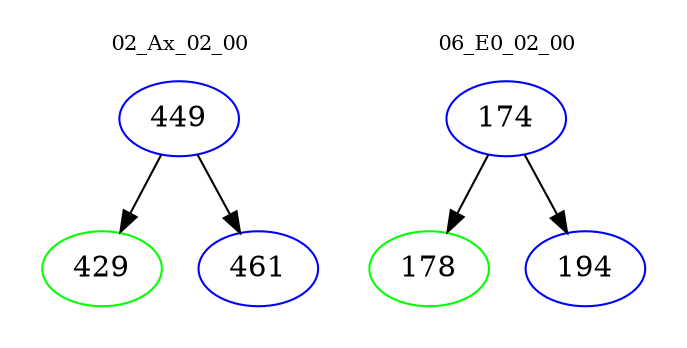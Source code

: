 digraph{
subgraph cluster_0 {
color = white
label = "02_Ax_02_00";
fontsize=10;
T0_449 [label="449", color="blue"]
T0_449 -> T0_429 [color="black"]
T0_429 [label="429", color="green"]
T0_449 -> T0_461 [color="black"]
T0_461 [label="461", color="blue"]
}
subgraph cluster_1 {
color = white
label = "06_E0_02_00";
fontsize=10;
T1_174 [label="174", color="blue"]
T1_174 -> T1_178 [color="black"]
T1_178 [label="178", color="green"]
T1_174 -> T1_194 [color="black"]
T1_194 [label="194", color="blue"]
}
}
